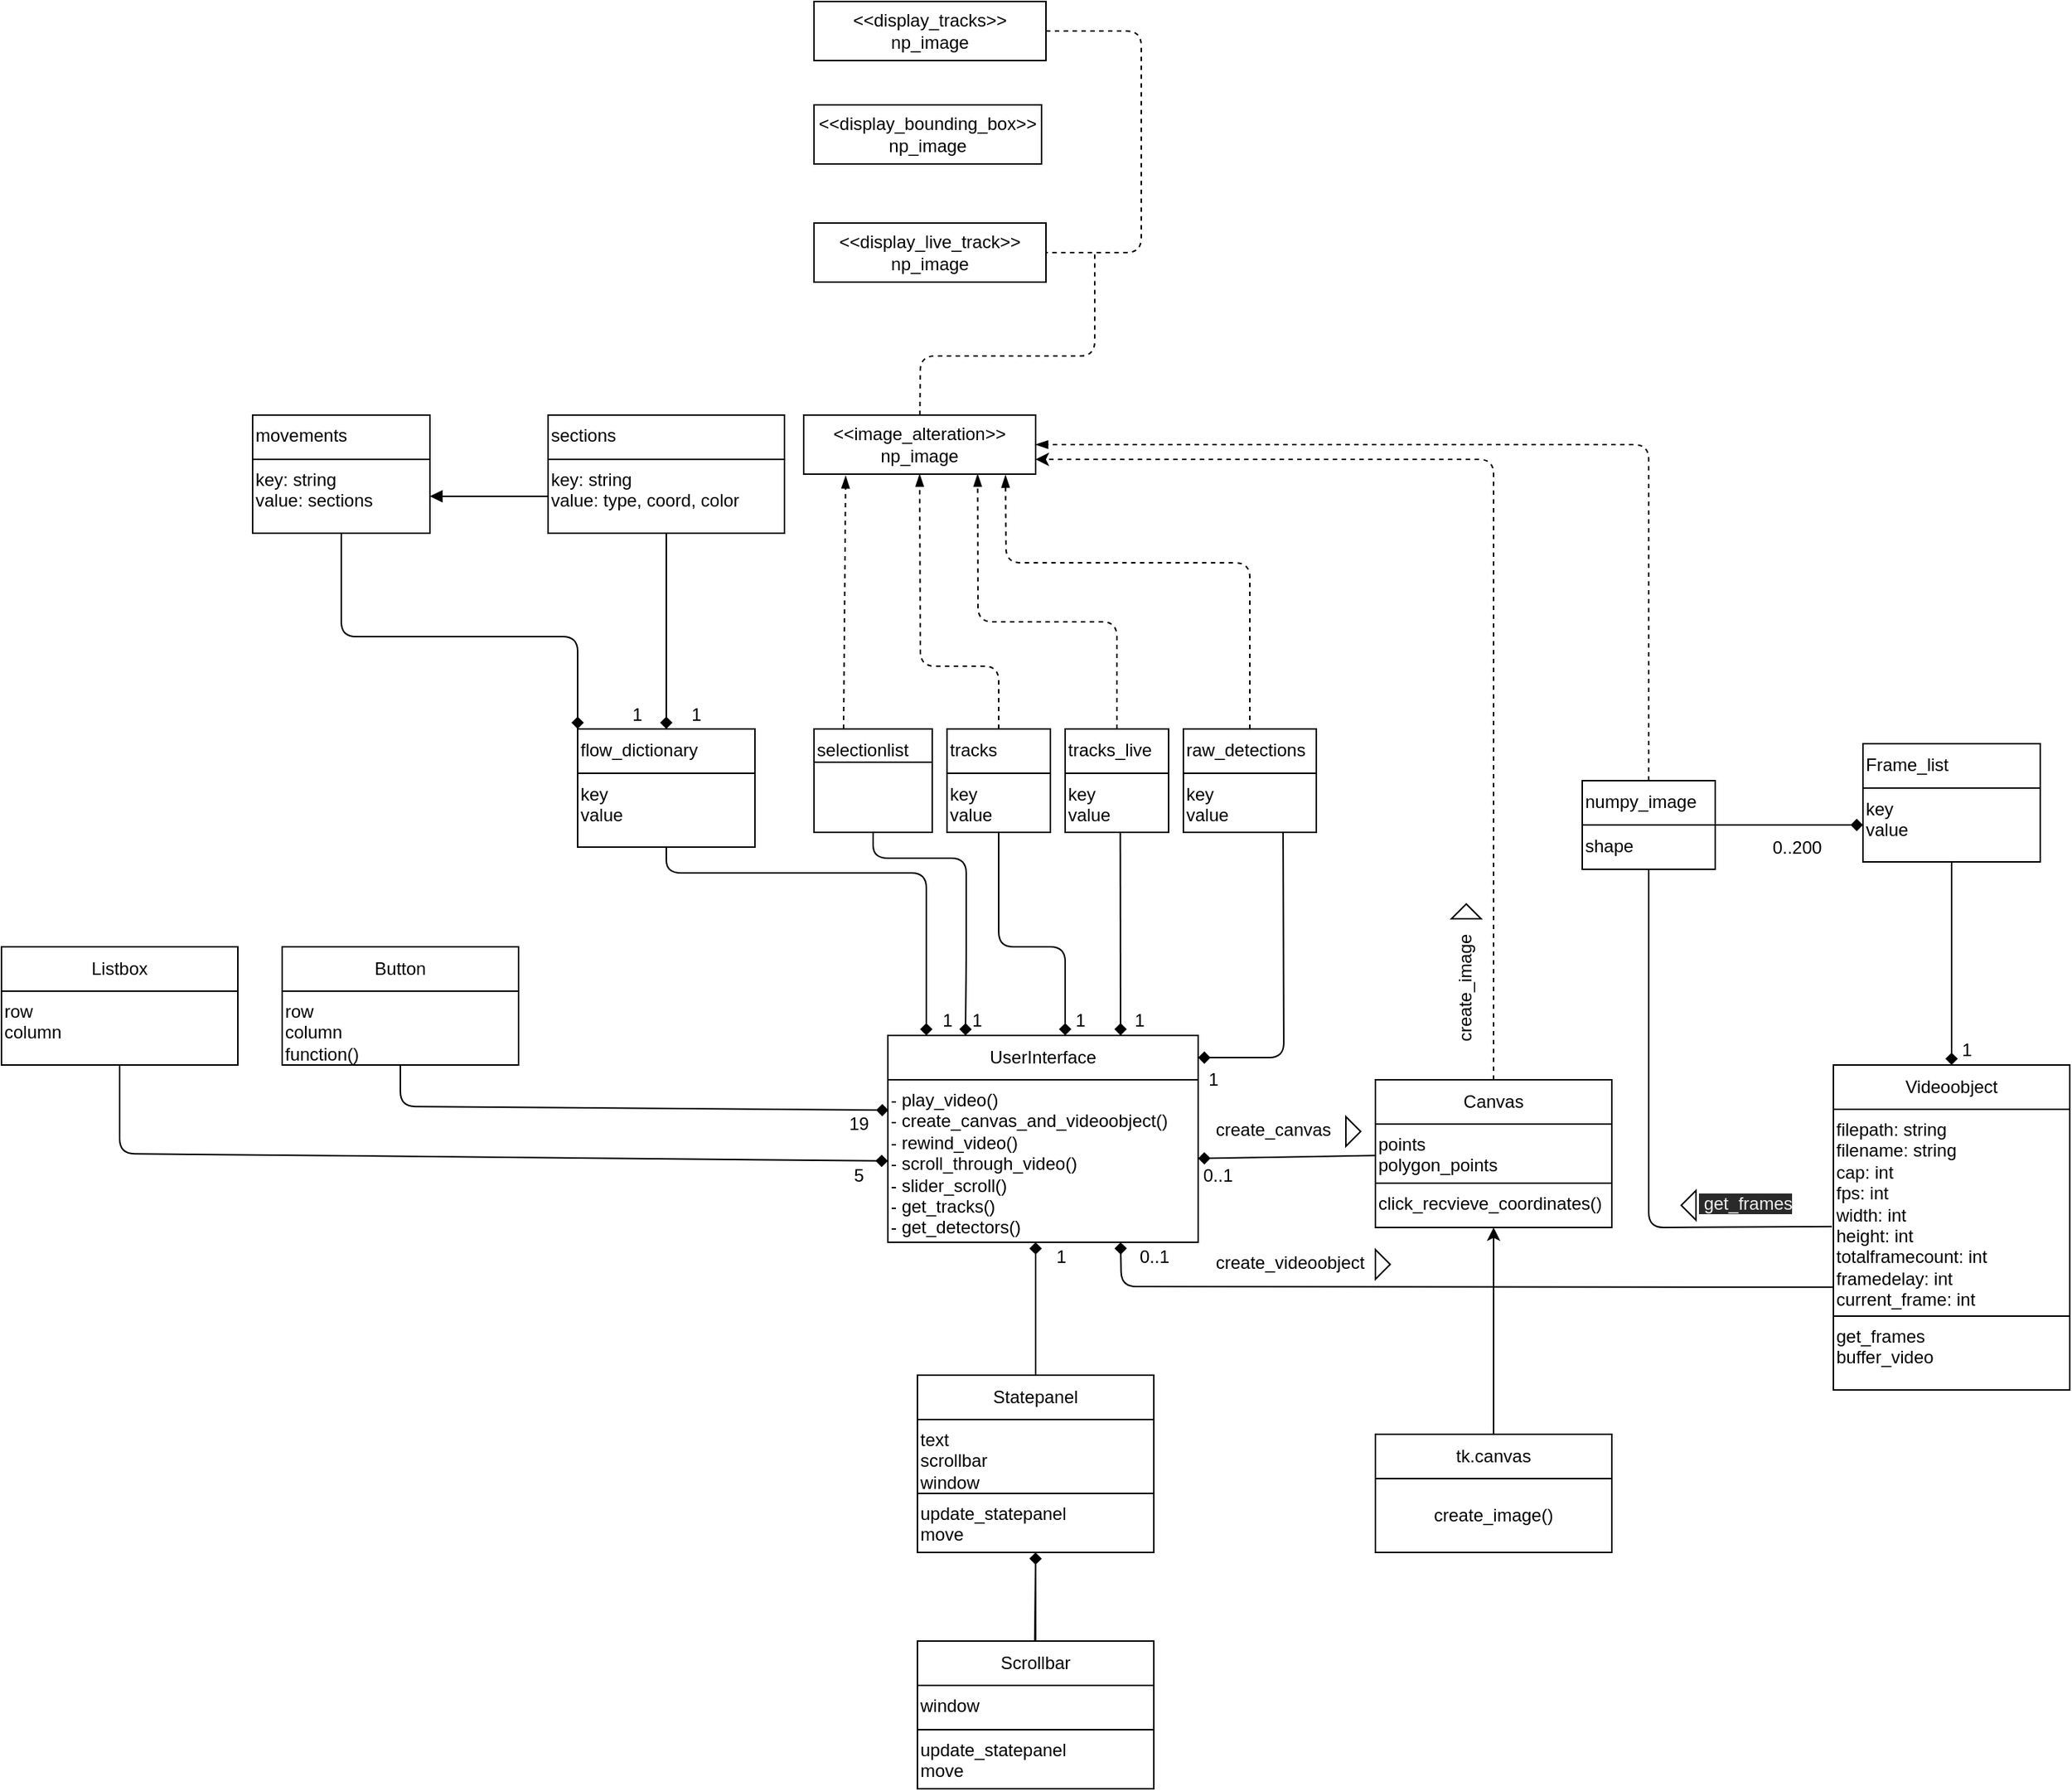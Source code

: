 <mxfile>
    <diagram id="O72J0MGp-GKvUqN4uzEu" name="Page-1">
        <mxGraphModel dx="1793" dy="1681" grid="1" gridSize="10" guides="1" tooltips="1" connect="1" arrows="1" fold="1" page="1" pageScale="1" pageWidth="827" pageHeight="1169" math="0" shadow="0">
            <root>
                <mxCell id="0"/>
                <mxCell id="1" parent="0"/>
                <mxCell id="214" style="edgeStyle=none;html=1;endArrow=none;endFill=0;dashed=1;" parent="1" source="66" edge="1">
                    <mxGeometry relative="1" as="geometry">
                        <mxPoint x="70" y="-840" as="targetPoint"/>
                        <Array as="points">
                            <mxPoint x="-48" y="-770"/>
                            <mxPoint x="70" y="-770"/>
                        </Array>
                    </mxGeometry>
                </mxCell>
                <mxCell id="66" value="&amp;lt;&amp;lt;image_alteration&amp;gt;&amp;gt;&lt;br&gt;np_image" style="whiteSpace=wrap;html=1;" parent="1" vertex="1">
                    <mxGeometry x="-127" y="-730" width="157" height="40" as="geometry"/>
                </mxCell>
                <mxCell id="69" value="&amp;lt;&amp;lt;display_tracks&amp;gt;&amp;gt;&lt;br&gt;np_image" style="whiteSpace=wrap;html=1;" parent="1" vertex="1">
                    <mxGeometry x="-120" y="-1010" width="157" height="40" as="geometry"/>
                </mxCell>
                <mxCell id="70" value="&amp;lt;&amp;lt;display_bounding_box&amp;gt;&amp;gt;&lt;br&gt;np_image" style="whiteSpace=wrap;html=1;" parent="1" vertex="1">
                    <mxGeometry x="-120" y="-940" width="154" height="40" as="geometry"/>
                </mxCell>
                <mxCell id="71" value="&amp;lt;&amp;lt;display_live_track&amp;gt;&amp;gt;&lt;br&gt;np_image" style="whiteSpace=wrap;html=1;" parent="1" vertex="1">
                    <mxGeometry x="-120" y="-860" width="157" height="40" as="geometry"/>
                </mxCell>
                <mxCell id="75" value="" style="group" parent="1" vertex="1" connectable="0">
                    <mxGeometry x="101.5" y="-990" width="8.5" height="150" as="geometry"/>
                </mxCell>
                <mxCell id="72" value="" style="edgeStyle=segmentEdgeStyle;endArrow=none;html=1;dashed=1;exitX=1;exitY=0.5;exitDx=0;exitDy=0;entryX=1;entryY=0.5;entryDx=0;entryDy=0;endFill=0;" parent="75" source="69" target="71" edge="1">
                    <mxGeometry width="50" height="50" relative="1" as="geometry">
                        <mxPoint x="90" y="70" as="sourcePoint"/>
                        <mxPoint x="-20" y="160" as="targetPoint"/>
                        <Array as="points">
                            <mxPoint/>
                            <mxPoint y="150"/>
                        </Array>
                    </mxGeometry>
                </mxCell>
                <mxCell id="77" value="UserInterface" style="whiteSpace=wrap;html=1;" parent="1" vertex="1">
                    <mxGeometry x="-70" y="-310" width="210" height="30" as="geometry"/>
                </mxCell>
                <mxCell id="78" value="- play_video()&lt;br&gt;- create_canvas_and_videoobject()&lt;br&gt;- rewind_video()&lt;br&gt;- scroll_through_video()&lt;br&gt;- slider_scroll()&lt;br&gt;- get_tracks()&lt;br&gt;- get_detectors()" style="whiteSpace=wrap;html=1;align=left;verticalAlign=top;" parent="1" vertex="1">
                    <mxGeometry x="-70" y="-280" width="210" height="110" as="geometry"/>
                </mxCell>
                <mxCell id="247" style="edgeStyle=none;html=1;entryX=1;entryY=0.75;entryDx=0;entryDy=0;dashed=1;" edge="1" parent="1" source="81" target="66">
                    <mxGeometry relative="1" as="geometry">
                        <Array as="points">
                            <mxPoint x="340" y="-700"/>
                        </Array>
                    </mxGeometry>
                </mxCell>
                <mxCell id="81" value="Canvas" style="whiteSpace=wrap;html=1;" parent="1" vertex="1">
                    <mxGeometry x="260" y="-280" width="160" height="30" as="geometry"/>
                </mxCell>
                <mxCell id="85" value="" style="edgeStyle=none;html=1;endArrow=diamond;endFill=1;" parent="1" source="82" target="78" edge="1">
                    <mxGeometry relative="1" as="geometry"/>
                </mxCell>
                <mxCell id="82" value="points&lt;br&gt;polygon_points" style="whiteSpace=wrap;html=1;align=left;verticalAlign=top;" parent="1" vertex="1">
                    <mxGeometry x="260" y="-250" width="160" height="40" as="geometry"/>
                </mxCell>
                <mxCell id="84" value="click_recvieve_coordinates()&lt;br&gt;" style="whiteSpace=wrap;html=1;align=left;verticalAlign=top;" parent="1" vertex="1">
                    <mxGeometry x="260" y="-210" width="160" height="30" as="geometry"/>
                </mxCell>
                <mxCell id="93" value="" style="edgeStyle=none;html=1;endArrow=diamond;endFill=1;exitX=-0.003;exitY=0.86;exitDx=0;exitDy=0;exitPerimeter=0;entryX=0.75;entryY=1;entryDx=0;entryDy=0;" parent="1" source="87" target="78" edge="1">
                    <mxGeometry relative="1" as="geometry">
                        <mxPoint x="680" y="-140" as="sourcePoint"/>
                        <mxPoint x="150" y="-140" as="targetPoint"/>
                        <Array as="points">
                            <mxPoint x="88" y="-140"/>
                        </Array>
                    </mxGeometry>
                </mxCell>
                <mxCell id="94" value="Statepanel" style="whiteSpace=wrap;html=1;" parent="1" vertex="1">
                    <mxGeometry x="-50" y="-80" width="160" height="30" as="geometry"/>
                </mxCell>
                <mxCell id="95" value="text&lt;br&gt;scrollbar&lt;br&gt;window" style="whiteSpace=wrap;html=1;align=left;verticalAlign=top;" parent="1" vertex="1">
                    <mxGeometry x="-50" y="-50" width="160" height="50" as="geometry"/>
                </mxCell>
                <mxCell id="105" value="" style="edgeStyle=none;html=1;endArrow=diamond;endFill=1;" parent="1" source="96" target="103" edge="1">
                    <mxGeometry relative="1" as="geometry"/>
                </mxCell>
                <mxCell id="96" value="update_statepanel&lt;br&gt;move" style="whiteSpace=wrap;html=1;align=left;verticalAlign=top;" parent="1" vertex="1">
                    <mxGeometry x="-50" width="160" height="40" as="geometry"/>
                </mxCell>
                <mxCell id="100" value="" style="edgeStyle=none;html=1;endArrow=diamond;endFill=1;exitX=0.5;exitY=0;exitDx=0;exitDy=0;" parent="1" source="94" edge="1">
                    <mxGeometry relative="1" as="geometry">
                        <mxPoint x="-17" y="-82" as="sourcePoint"/>
                        <mxPoint x="30" y="-170" as="targetPoint"/>
                    </mxGeometry>
                </mxCell>
                <mxCell id="101" value="" style="edgeStyle=none;html=1;endArrow=diamond;endFill=1;entryX=0.5;entryY=1;entryDx=0;entryDy=0;" parent="1" target="96" edge="1">
                    <mxGeometry relative="1" as="geometry">
                        <mxPoint x="29.41" y="100" as="sourcePoint"/>
                        <mxPoint x="29" y="50" as="targetPoint"/>
                    </mxGeometry>
                </mxCell>
                <mxCell id="102" value="Scrollbar" style="whiteSpace=wrap;html=1;" parent="1" vertex="1">
                    <mxGeometry x="-50" y="100" width="160" height="30" as="geometry"/>
                </mxCell>
                <mxCell id="103" value="window" style="whiteSpace=wrap;html=1;align=left;verticalAlign=top;" parent="1" vertex="1">
                    <mxGeometry x="-50" y="130" width="160" height="30" as="geometry"/>
                </mxCell>
                <mxCell id="104" value="update_statepanel&lt;br&gt;move" style="whiteSpace=wrap;html=1;align=left;verticalAlign=top;" parent="1" vertex="1">
                    <mxGeometry x="-50" y="160" width="160" height="40" as="geometry"/>
                </mxCell>
                <mxCell id="106" value="Listbox" style="whiteSpace=wrap;html=1;" parent="1" vertex="1">
                    <mxGeometry x="-670" y="-370" width="160" height="30" as="geometry"/>
                </mxCell>
                <mxCell id="158" value="" style="edgeStyle=none;html=1;endArrow=diamond;endFill=1;entryX=0;entryY=0.5;entryDx=0;entryDy=0;" parent="1" source="107" target="78" edge="1">
                    <mxGeometry relative="1" as="geometry">
                        <mxPoint x="-340.36" y="-230.0" as="targetPoint"/>
                        <Array as="points">
                            <mxPoint x="-590" y="-230"/>
                        </Array>
                    </mxGeometry>
                </mxCell>
                <mxCell id="107" value="row&lt;br&gt;column" style="whiteSpace=wrap;html=1;align=left;verticalAlign=top;" parent="1" vertex="1">
                    <mxGeometry x="-670" y="-340" width="160" height="50" as="geometry"/>
                </mxCell>
                <mxCell id="112" value="5" style="text;html=1;resizable=0;autosize=1;align=center;verticalAlign=middle;points=[];fillColor=none;strokeColor=none;rounded=0;" parent="1" vertex="1">
                    <mxGeometry x="-100" y="-225" width="20" height="20" as="geometry"/>
                </mxCell>
                <mxCell id="116" value="1" style="text;html=1;resizable=0;autosize=1;align=center;verticalAlign=middle;points=[];fillColor=none;strokeColor=none;rounded=0;" parent="1" vertex="1">
                    <mxGeometry x="37" y="-170" width="20" height="20" as="geometry"/>
                </mxCell>
                <mxCell id="117" value="Button" style="whiteSpace=wrap;html=1;" parent="1" vertex="1">
                    <mxGeometry x="-480" y="-370" width="160" height="30" as="geometry"/>
                </mxCell>
                <mxCell id="120" value="" style="edgeStyle=none;html=1;endArrow=diamond;endFill=1;exitX=0.5;exitY=1;exitDx=0;exitDy=0;entryX=0.002;entryY=0.187;entryDx=0;entryDy=0;entryPerimeter=0;" parent="1" source="118" target="78" edge="1">
                    <mxGeometry relative="1" as="geometry">
                        <mxPoint x="-72" y="-262" as="targetPoint"/>
                        <Array as="points">
                            <mxPoint x="-400" y="-262"/>
                        </Array>
                    </mxGeometry>
                </mxCell>
                <mxCell id="118" value="row&lt;br&gt;column&lt;br&gt;function()" style="whiteSpace=wrap;html=1;align=left;verticalAlign=top;" parent="1" vertex="1">
                    <mxGeometry x="-480" y="-340" width="160" height="50" as="geometry"/>
                </mxCell>
                <mxCell id="121" value="19" style="text;html=1;resizable=0;autosize=1;align=center;verticalAlign=middle;points=[];fillColor=none;strokeColor=none;rounded=0;" parent="1" vertex="1">
                    <mxGeometry x="-105" y="-260" width="30" height="20" as="geometry"/>
                </mxCell>
                <mxCell id="122" value="" style="group" parent="1" vertex="1" connectable="0">
                    <mxGeometry x="570" y="-290" width="160" height="240" as="geometry"/>
                </mxCell>
                <mxCell id="86" value="Videoobject" style="whiteSpace=wrap;html=1;" parent="122" vertex="1">
                    <mxGeometry width="160" height="30" as="geometry"/>
                </mxCell>
                <mxCell id="87" value="filepath: string&lt;br&gt;filename: string&lt;br&gt;cap: int&lt;br&gt;fps: int&lt;br&gt;width: int&lt;br&gt;height: int&lt;br&gt;totalframecount: int&lt;br&gt;framedelay: int&lt;br&gt;current_frame: int" style="whiteSpace=wrap;html=1;align=left;verticalAlign=top;" parent="122" vertex="1">
                    <mxGeometry y="30" width="160" height="140" as="geometry"/>
                </mxCell>
                <mxCell id="88" value="get_frames&lt;br&gt;buffer_video" style="whiteSpace=wrap;html=1;align=left;verticalAlign=top;" parent="122" vertex="1">
                    <mxGeometry y="170" width="160" height="50" as="geometry"/>
                </mxCell>
                <mxCell id="136" value="Frame_list" style="whiteSpace=wrap;html=1;align=left;verticalAlign=top;" parent="1" vertex="1">
                    <mxGeometry x="590" y="-507.5" width="120" height="30" as="geometry"/>
                </mxCell>
                <mxCell id="137" value="key&lt;br&gt;value" style="whiteSpace=wrap;html=1;align=left;verticalAlign=top;" parent="1" vertex="1">
                    <mxGeometry x="590" y="-477.5" width="120" height="50" as="geometry"/>
                </mxCell>
                <mxCell id="138" value="" style="edgeStyle=none;html=1;endArrow=diamond;endFill=1;entryX=0.5;entryY=0;entryDx=0;entryDy=0;exitX=0.5;exitY=1;exitDx=0;exitDy=0;" parent="1" source="137" target="86" edge="1">
                    <mxGeometry relative="1" as="geometry">
                        <mxPoint x="650" y="-340" as="sourcePoint"/>
                        <mxPoint x="644" y="-290.0" as="targetPoint"/>
                    </mxGeometry>
                </mxCell>
                <mxCell id="141" value="1" style="text;html=1;resizable=0;autosize=1;align=center;verticalAlign=middle;points=[];fillColor=none;strokeColor=none;rounded=0;" parent="1" vertex="1">
                    <mxGeometry x="650" y="-310" width="20" height="20" as="geometry"/>
                </mxCell>
                <mxCell id="142" value="" style="edgeStyle=none;html=1;endArrow=diamond;endFill=1;exitX=1;exitY=0;exitDx=0;exitDy=0;entryX=0;entryY=0.5;entryDx=0;entryDy=0;" parent="1" source="146" target="137" edge="1">
                    <mxGeometry relative="1" as="geometry">
                        <mxPoint x="340" y="-457.5" as="sourcePoint"/>
                        <mxPoint x="640" y="-367.5" as="targetPoint"/>
                    </mxGeometry>
                </mxCell>
                <mxCell id="143" value="0..200" style="text;html=1;resizable=0;autosize=1;align=center;verticalAlign=middle;points=[];fillColor=none;strokeColor=none;rounded=0;" parent="1" vertex="1">
                    <mxGeometry x="520" y="-447.5" width="50" height="20" as="geometry"/>
                </mxCell>
                <mxCell id="147" value="" style="group" parent="1" vertex="1" connectable="0">
                    <mxGeometry x="400" y="-482.5" width="90" height="60" as="geometry"/>
                </mxCell>
                <mxCell id="145" value="numpy_image" style="whiteSpace=wrap;html=1;align=left;verticalAlign=top;" parent="147" vertex="1">
                    <mxGeometry width="90" height="30" as="geometry"/>
                </mxCell>
                <mxCell id="146" value="shape" style="whiteSpace=wrap;html=1;align=left;verticalAlign=top;" parent="147" vertex="1">
                    <mxGeometry y="30" width="90" height="30" as="geometry"/>
                </mxCell>
                <mxCell id="150" value="" style="edgeStyle=none;html=1;endArrow=none;endFill=0;exitX=0.5;exitY=1;exitDx=0;exitDy=0;entryX=-0.006;entryY=0.567;entryDx=0;entryDy=0;entryPerimeter=0;" parent="1" source="146" target="87" edge="1">
                    <mxGeometry relative="1" as="geometry">
                        <mxPoint x="460" y="-320" as="sourcePoint"/>
                        <mxPoint x="520" y="-320" as="targetPoint"/>
                        <Array as="points">
                            <mxPoint x="445" y="-180"/>
                        </Array>
                    </mxGeometry>
                </mxCell>
                <mxCell id="151" value="&lt;span style=&quot;color: rgb(240 , 240 , 240) ; font-family: &amp;#34;helvetica&amp;#34; ; font-size: 12px ; font-style: normal ; font-weight: 400 ; letter-spacing: normal ; text-align: left ; text-indent: 0px ; text-transform: none ; word-spacing: 0px ; background-color: rgb(42 , 42 , 42) ; display: inline ; float: none&quot;&gt;&amp;nbsp;get_frames&lt;/span&gt;" style="text;whiteSpace=wrap;html=1;" parent="1" vertex="1">
                    <mxGeometry x="477" y="-210" width="63" height="30" as="geometry"/>
                </mxCell>
                <mxCell id="154" value="" style="edgeStyle=none;html=1;endArrow=diamond;endFill=1;" parent="1" source="152" target="151" edge="1">
                    <mxGeometry relative="1" as="geometry"/>
                </mxCell>
                <mxCell id="155" value="" style="edgeStyle=none;html=1;endArrow=diamond;endFill=1;" parent="1" source="152" target="151" edge="1">
                    <mxGeometry relative="1" as="geometry"/>
                </mxCell>
                <mxCell id="152" value="" style="triangle;whiteSpace=wrap;html=1;align=left;verticalAlign=top;rotation=-180;" parent="1" vertex="1">
                    <mxGeometry x="467" y="-205" width="10" height="20" as="geometry"/>
                </mxCell>
                <mxCell id="167" value="" style="edgeStyle=none;html=1;endArrow=diamond;endFill=1;" parent="1" source="165" edge="1">
                    <mxGeometry relative="1" as="geometry">
                        <mxPoint x="-44" y="-310" as="targetPoint"/>
                        <Array as="points">
                            <mxPoint x="-220" y="-420"/>
                            <mxPoint x="-44" y="-420"/>
                        </Array>
                    </mxGeometry>
                </mxCell>
                <mxCell id="213" style="edgeStyle=none;html=1;endArrow=diamond;endFill=1;" parent="1" source="187" target="188" edge="1">
                    <mxGeometry relative="1" as="geometry"/>
                </mxCell>
                <mxCell id="228" style="edgeStyle=none;html=1;entryX=0.5;entryY=1;entryDx=0;entryDy=0;endArrow=blockThin;endFill=1;dashed=1;" parent="1" source="187" target="66" edge="1">
                    <mxGeometry relative="1" as="geometry">
                        <Array as="points">
                            <mxPoint x="5" y="-560"/>
                            <mxPoint x="-48" y="-560"/>
                        </Array>
                    </mxGeometry>
                </mxCell>
                <mxCell id="187" value="tracks" style="whiteSpace=wrap;html=1;align=left;verticalAlign=top;" parent="1" vertex="1">
                    <mxGeometry x="-30" y="-517.5" width="70" height="30" as="geometry"/>
                </mxCell>
                <mxCell id="221" style="edgeStyle=none;html=1;endArrow=diamond;endFill=1;" parent="1" source="188" edge="1">
                    <mxGeometry relative="1" as="geometry">
                        <mxPoint x="50" y="-310" as="targetPoint"/>
                        <Array as="points">
                            <mxPoint x="5" y="-370"/>
                            <mxPoint x="50" y="-370"/>
                        </Array>
                    </mxGeometry>
                </mxCell>
                <mxCell id="188" value="key&lt;br&gt;value" style="whiteSpace=wrap;html=1;align=left;verticalAlign=top;" parent="1" vertex="1">
                    <mxGeometry x="-30" y="-487.5" width="70" height="40" as="geometry"/>
                </mxCell>
                <mxCell id="218" style="edgeStyle=none;html=1;endArrow=diamond;endFill=1;exitX=0.5;exitY=1;exitDx=0;exitDy=0;entryX=0.25;entryY=0;entryDx=0;entryDy=0;" parent="1" source="184" target="77" edge="1">
                    <mxGeometry relative="1" as="geometry">
                        <mxPoint x="7" y="-310" as="targetPoint"/>
                        <Array as="points">
                            <mxPoint x="-80" y="-430"/>
                            <mxPoint x="-17" y="-430"/>
                            <mxPoint x="-17" y="-400"/>
                            <mxPoint x="-17" y="-360"/>
                        </Array>
                    </mxGeometry>
                </mxCell>
                <mxCell id="193" value="1" style="text;html=1;resizable=0;autosize=1;align=center;verticalAlign=middle;points=[];fillColor=none;strokeColor=none;rounded=0;" parent="1" vertex="1">
                    <mxGeometry x="-40" y="-330" width="20" height="20" as="geometry"/>
                </mxCell>
                <mxCell id="229" style="edgeStyle=none;html=1;entryX=0.75;entryY=1;entryDx=0;entryDy=0;endArrow=blockThin;endFill=1;dashed=1;" parent="1" source="206" target="66" edge="1">
                    <mxGeometry relative="1" as="geometry">
                        <Array as="points">
                            <mxPoint x="85" y="-590"/>
                            <mxPoint x="-9" y="-590"/>
                        </Array>
                    </mxGeometry>
                </mxCell>
                <mxCell id="206" value="tracks_live" style="whiteSpace=wrap;html=1;align=left;verticalAlign=top;" parent="1" vertex="1">
                    <mxGeometry x="50" y="-517.5" width="70" height="30" as="geometry"/>
                </mxCell>
                <mxCell id="222" style="edgeStyle=none;html=1;entryX=0.75;entryY=0;entryDx=0;entryDy=0;endArrow=diamond;endFill=1;exitX=0.533;exitY=0.989;exitDx=0;exitDy=0;exitPerimeter=0;" parent="1" source="207" target="77" edge="1">
                    <mxGeometry relative="1" as="geometry"/>
                </mxCell>
                <mxCell id="207" value="key&lt;br&gt;value" style="whiteSpace=wrap;html=1;align=left;verticalAlign=top;" parent="1" vertex="1">
                    <mxGeometry x="50" y="-487.5" width="70" height="40" as="geometry"/>
                </mxCell>
                <mxCell id="160" value="flow_dictionary" style="whiteSpace=wrap;html=1;align=left;verticalAlign=top;" parent="1" vertex="1">
                    <mxGeometry x="-280" y="-517.5" width="120" height="30" as="geometry"/>
                </mxCell>
                <mxCell id="170" value="" style="group" parent="1" vertex="1" connectable="0">
                    <mxGeometry x="-300" y="-730" width="160" height="80" as="geometry"/>
                </mxCell>
                <mxCell id="171" value="sections" style="whiteSpace=wrap;html=1;align=left;verticalAlign=top;" parent="170" vertex="1">
                    <mxGeometry width="160" height="30" as="geometry"/>
                </mxCell>
                <mxCell id="172" value="key: string&lt;br&gt;value: type, coord, color" style="whiteSpace=wrap;html=1;align=left;verticalAlign=top;" parent="170" vertex="1">
                    <mxGeometry y="30" width="160" height="50" as="geometry"/>
                </mxCell>
                <mxCell id="173" value="" style="group" parent="1" vertex="1" connectable="0">
                    <mxGeometry x="-500" y="-730" width="120" height="80" as="geometry"/>
                </mxCell>
                <mxCell id="174" value="movements" style="whiteSpace=wrap;html=1;align=left;verticalAlign=top;" parent="173" vertex="1">
                    <mxGeometry width="120" height="30" as="geometry"/>
                </mxCell>
                <mxCell id="175" value="key: string&lt;br&gt;value: sections" style="whiteSpace=wrap;html=1;align=left;verticalAlign=top;" parent="173" vertex="1">
                    <mxGeometry y="30" width="120" height="50" as="geometry"/>
                </mxCell>
                <mxCell id="176" style="edgeStyle=none;html=1;entryX=0;entryY=0;entryDx=0;entryDy=0;endArrow=diamond;endFill=1;exitX=0.5;exitY=1;exitDx=0;exitDy=0;" parent="1" source="175" target="160" edge="1">
                    <mxGeometry relative="1" as="geometry">
                        <Array as="points">
                            <mxPoint x="-440" y="-580"/>
                            <mxPoint x="-330" y="-580"/>
                            <mxPoint x="-280" y="-580"/>
                        </Array>
                    </mxGeometry>
                </mxCell>
                <mxCell id="177" style="edgeStyle=none;html=1;endArrow=diamond;endFill=1;exitX=0.5;exitY=1;exitDx=0;exitDy=0;entryX=0.5;entryY=0;entryDx=0;entryDy=0;" parent="1" source="172" edge="1" target="160">
                    <mxGeometry relative="1" as="geometry">
                        <mxPoint x="-200" y="-520" as="targetPoint"/>
                        <Array as="points"/>
                    </mxGeometry>
                </mxCell>
                <mxCell id="179" value="1" style="text;html=1;resizable=0;autosize=1;align=center;verticalAlign=middle;points=[];fillColor=none;strokeColor=none;rounded=0;" parent="1" vertex="1">
                    <mxGeometry x="-210" y="-537.5" width="20" height="20" as="geometry"/>
                </mxCell>
                <mxCell id="180" value="1" style="text;html=1;resizable=0;autosize=1;align=center;verticalAlign=middle;points=[];fillColor=none;strokeColor=none;rounded=0;" parent="1" vertex="1">
                    <mxGeometry x="-250" y="-537.5" width="20" height="20" as="geometry"/>
                </mxCell>
                <mxCell id="204" style="edgeStyle=none;html=1;entryX=1;entryY=0.5;entryDx=0;entryDy=0;endArrow=block;endFill=1;" parent="1" source="172" target="175" edge="1">
                    <mxGeometry relative="1" as="geometry"/>
                </mxCell>
                <mxCell id="165" value="key&lt;br&gt;value" style="whiteSpace=wrap;html=1;align=left;verticalAlign=top;" parent="1" vertex="1">
                    <mxGeometry x="-280" y="-487.5" width="120" height="50" as="geometry"/>
                </mxCell>
                <mxCell id="184" value="" style="whiteSpace=wrap;html=1;align=left;verticalAlign=top;" parent="1" vertex="1">
                    <mxGeometry x="-120" y="-495" width="80" height="47.5" as="geometry"/>
                </mxCell>
                <mxCell id="226" style="edgeStyle=none;html=1;entryX=0.181;entryY=1.03;entryDx=0;entryDy=0;endArrow=blockThin;endFill=1;exitX=0.25;exitY=0;exitDx=0;exitDy=0;entryPerimeter=0;dashed=1;" parent="1" source="183" target="66" edge="1">
                    <mxGeometry relative="1" as="geometry"/>
                </mxCell>
                <mxCell id="183" value="selectionlist" style="whiteSpace=wrap;html=1;align=left;verticalAlign=top;" parent="1" vertex="1">
                    <mxGeometry x="-120" y="-517.5" width="80" height="22.5" as="geometry"/>
                </mxCell>
                <mxCell id="223" value="1" style="text;html=1;resizable=0;autosize=1;align=center;verticalAlign=middle;points=[];fillColor=none;strokeColor=none;rounded=0;" parent="1" vertex="1">
                    <mxGeometry x="-20" y="-330" width="20" height="20" as="geometry"/>
                </mxCell>
                <mxCell id="224" value="1" style="text;html=1;resizable=0;autosize=1;align=center;verticalAlign=middle;points=[];fillColor=none;strokeColor=none;rounded=0;" parent="1" vertex="1">
                    <mxGeometry x="50" y="-330" width="20" height="20" as="geometry"/>
                </mxCell>
                <mxCell id="225" value="1" style="text;html=1;resizable=0;autosize=1;align=center;verticalAlign=middle;points=[];fillColor=none;strokeColor=none;rounded=0;" parent="1" vertex="1">
                    <mxGeometry x="90" y="-330" width="20" height="20" as="geometry"/>
                </mxCell>
                <mxCell id="230" style="edgeStyle=none;html=1;entryX=1;entryY=0.5;entryDx=0;entryDy=0;endArrow=blockThin;endFill=1;exitX=0.5;exitY=0;exitDx=0;exitDy=0;dashed=1;" parent="1" source="145" target="66" edge="1">
                    <mxGeometry relative="1" as="geometry">
                        <Array as="points">
                            <mxPoint x="445" y="-710"/>
                        </Array>
                    </mxGeometry>
                </mxCell>
                <mxCell id="233" style="edgeStyle=none;html=1;entryX=0.87;entryY=1.017;entryDx=0;entryDy=0;endArrow=blockThin;endFill=1;entryPerimeter=0;dashed=1;" parent="1" source="231" target="66" edge="1">
                    <mxGeometry relative="1" as="geometry">
                        <Array as="points">
                            <mxPoint x="175" y="-630"/>
                            <mxPoint x="10" y="-630"/>
                        </Array>
                    </mxGeometry>
                </mxCell>
                <mxCell id="231" value="raw_detections" style="whiteSpace=wrap;html=1;align=left;verticalAlign=top;" parent="1" vertex="1">
                    <mxGeometry x="130" y="-517.5" width="90" height="30" as="geometry"/>
                </mxCell>
                <mxCell id="234" style="edgeStyle=none;html=1;entryX=1;entryY=0.5;entryDx=0;entryDy=0;endArrow=diamond;endFill=1;exitX=0.75;exitY=1;exitDx=0;exitDy=0;" parent="1" source="232" target="77" edge="1">
                    <mxGeometry relative="1" as="geometry">
                        <Array as="points">
                            <mxPoint x="198" y="-295"/>
                        </Array>
                    </mxGeometry>
                </mxCell>
                <mxCell id="232" value="key&lt;br&gt;value" style="whiteSpace=wrap;html=1;align=left;verticalAlign=top;" parent="1" vertex="1">
                    <mxGeometry x="130" y="-487.5" width="90" height="40" as="geometry"/>
                </mxCell>
                <mxCell id="235" value="1" style="text;html=1;resizable=0;autosize=1;align=center;verticalAlign=middle;points=[];fillColor=none;strokeColor=none;rounded=0;" parent="1" vertex="1">
                    <mxGeometry x="140" y="-290" width="20" height="20" as="geometry"/>
                </mxCell>
                <mxCell id="236" value="" style="edgeStyle=none;html=1;endArrow=diamond;endFill=1;" parent="1" edge="1">
                    <mxGeometry relative="1" as="geometry">
                        <mxPoint x="487" y="-185" as="sourcePoint"/>
                        <mxPoint x="487" y="-185" as="targetPoint"/>
                    </mxGeometry>
                </mxCell>
                <mxCell id="237" value="" style="edgeStyle=none;html=1;endArrow=diamond;endFill=1;" parent="1" edge="1">
                    <mxGeometry relative="1" as="geometry">
                        <mxPoint x="487" y="-185" as="sourcePoint"/>
                        <mxPoint x="487" y="-185" as="targetPoint"/>
                    </mxGeometry>
                </mxCell>
                <mxCell id="239" value="&lt;font face=&quot;helvetica&quot;&gt;create_canvas&lt;/font&gt;" style="text;whiteSpace=wrap;html=1;" parent="1" vertex="1">
                    <mxGeometry x="150" y="-260" width="83" height="30" as="geometry"/>
                </mxCell>
                <mxCell id="241" value="" style="triangle;whiteSpace=wrap;html=1;align=left;verticalAlign=top;rotation=0;" parent="1" vertex="1">
                    <mxGeometry x="240" y="-255" width="10" height="20" as="geometry"/>
                </mxCell>
                <mxCell id="242" value="0..1" style="text;html=1;resizable=0;autosize=1;align=center;verticalAlign=middle;points=[];fillColor=none;strokeColor=none;rounded=0;" parent="1" vertex="1">
                    <mxGeometry x="133" y="-225" width="40" height="20" as="geometry"/>
                </mxCell>
                <mxCell id="243" value="0..1" style="text;html=1;resizable=0;autosize=1;align=center;verticalAlign=middle;points=[];fillColor=none;strokeColor=none;rounded=0;" parent="1" vertex="1">
                    <mxGeometry x="90" y="-170" width="40" height="20" as="geometry"/>
                </mxCell>
                <mxCell id="245" value="&lt;font face=&quot;helvetica&quot;&gt;create_videoobject&lt;/font&gt;" style="text;whiteSpace=wrap;html=1;" parent="1" vertex="1">
                    <mxGeometry x="150" y="-170" width="83" height="30" as="geometry"/>
                </mxCell>
                <mxCell id="246" value="" style="triangle;whiteSpace=wrap;html=1;align=left;verticalAlign=top;rotation=0;" parent="1" vertex="1">
                    <mxGeometry x="260" y="-165" width="10" height="20" as="geometry"/>
                </mxCell>
                <mxCell id="248" value="&lt;font face=&quot;helvetica&quot;&gt;create_image&lt;/font&gt;" style="text;whiteSpace=wrap;html=1;rotation=-90;" vertex="1" parent="1">
                    <mxGeometry x="280" y="-360" width="83" height="30" as="geometry"/>
                </mxCell>
                <mxCell id="249" value="" style="triangle;whiteSpace=wrap;html=1;align=left;verticalAlign=top;rotation=-90;" vertex="1" parent="1">
                    <mxGeometry x="316.5" y="-404" width="10" height="20" as="geometry"/>
                </mxCell>
                <mxCell id="252" style="edgeStyle=none;html=1;" edge="1" parent="1" source="250" target="84">
                    <mxGeometry relative="1" as="geometry"/>
                </mxCell>
                <mxCell id="250" value="tk.canvas" style="whiteSpace=wrap;html=1;" vertex="1" parent="1">
                    <mxGeometry x="260" y="-40" width="160" height="30" as="geometry"/>
                </mxCell>
                <mxCell id="251" value="&lt;span style=&quot;text-align: left&quot;&gt;create_image()&lt;/span&gt;" style="whiteSpace=wrap;html=1;" vertex="1" parent="1">
                    <mxGeometry x="260" y="-10" width="160" height="50" as="geometry"/>
                </mxCell>
            </root>
        </mxGraphModel>
    </diagram>
</mxfile>